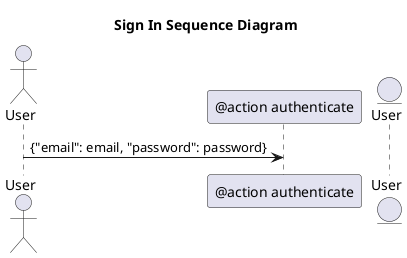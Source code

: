 @startuml sign_in_sequence

title "Sign In Sequence Diagram"

actor User
participant "@action authenticate" as authenticate
entity User as UserModel

User -> authenticate: {"email": email, "password": password}
@enduml